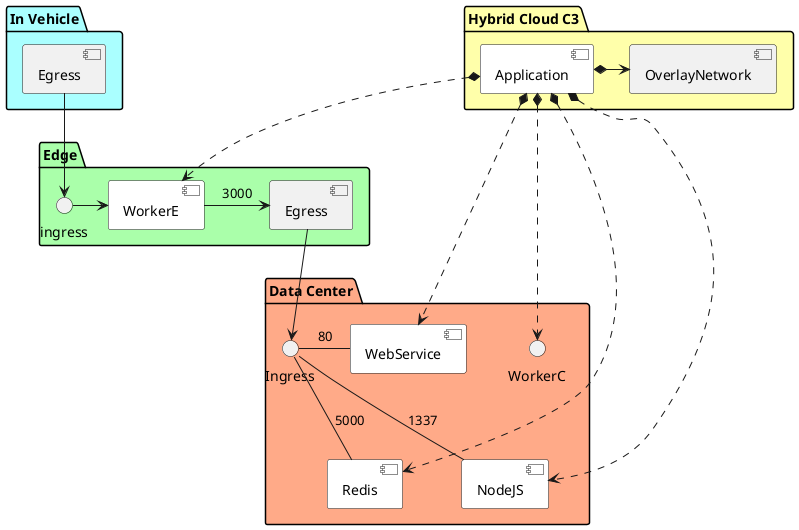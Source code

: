 @startuml

package "Hybrid Cloud C3" #ffffaa {
  component Application #ffffff
  component OverlayNetwork
  Application *-> OverlayNetwork
}
package "In Vehicle" #aaffff {
  component Egress as IVE
}
package "Edge" #aaffaa {
  interface ingress as EVI
  component Egress as EVE
  component WorkerE #ffffff
  EVI ->  WorkerE
  WorkerE -> EVE : 3000
}

package "Data Center" #ffaa88{
  interface Ingress as DCI
  component WebService #ffffff
  component Redis #ffffff
  component NodeJS #ffffff
  Application *..> WebService
  Application *..> Redis
  Application *..> NodeJS
  Application *..> WorkerC
  Application *..> WorkerE
  DCI - WebService : 80

  DCI -- Redis : 5000
  DCI -- NodeJS : 1337
}

IVE --> EVI
EVE --> DCI

@enduml
